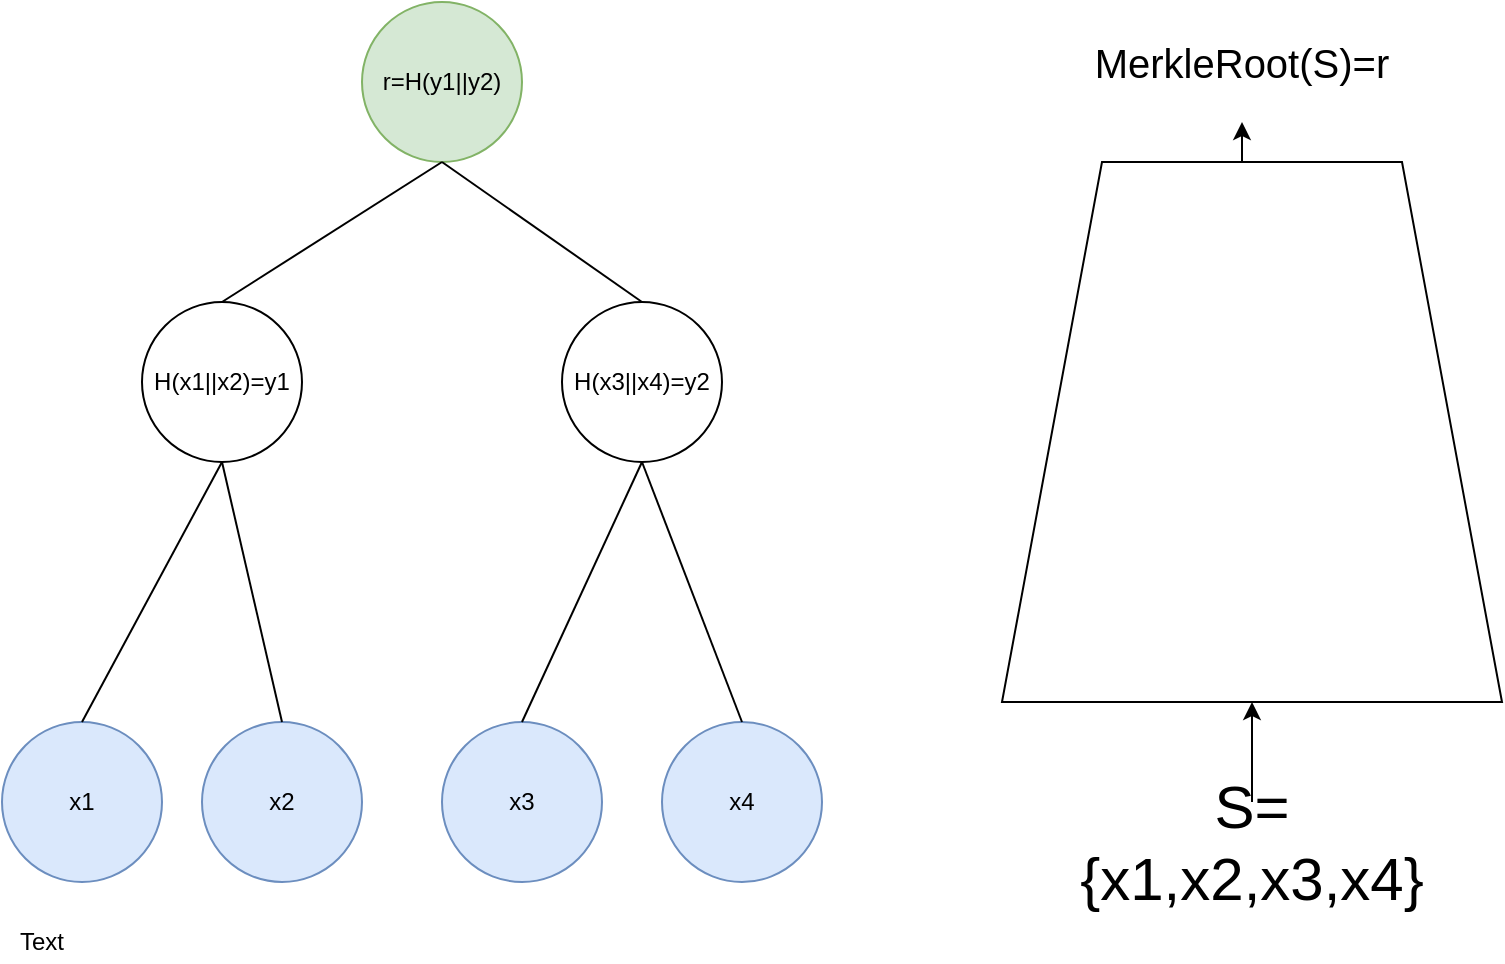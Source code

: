 <mxfile version="10.7.5" type="device"><diagram id="Fr8RjyFQMo67ivOK7z8j" name="Page-1"><mxGraphModel dx="909" dy="521" grid="1" gridSize="10" guides="1" tooltips="1" connect="1" arrows="1" fold="1" page="1" pageScale="1" pageWidth="827" pageHeight="1169" math="0" shadow="0"><root><mxCell id="0"/><mxCell id="1" parent="0"/><mxCell id="G8XgDTYVEAhX4CmjlKSs-1" value="r=H(y1||y2)" style="ellipse;whiteSpace=wrap;html=1;fillColor=#d5e8d4;strokeColor=#82b366;" parent="1" vertex="1"><mxGeometry x="220" y="160" width="80" height="80" as="geometry"/></mxCell><mxCell id="G8XgDTYVEAhX4CmjlKSs-2" value="H(x1||x2)=y1" style="ellipse;whiteSpace=wrap;html=1;" parent="1" vertex="1"><mxGeometry x="110" y="310" width="80" height="80" as="geometry"/></mxCell><mxCell id="G8XgDTYVEAhX4CmjlKSs-3" value="H(x3||x4)=y2" style="ellipse;whiteSpace=wrap;html=1;" parent="1" vertex="1"><mxGeometry x="320" y="310" width="80" height="80" as="geometry"/></mxCell><mxCell id="G8XgDTYVEAhX4CmjlKSs-4" value="&lt;div&gt;x1&lt;/div&gt;" style="ellipse;whiteSpace=wrap;html=1;fillColor=#dae8fc;strokeColor=#6c8ebf;" parent="1" vertex="1"><mxGeometry x="40" y="520" width="80" height="80" as="geometry"/></mxCell><mxCell id="G8XgDTYVEAhX4CmjlKSs-5" value="x3" style="ellipse;whiteSpace=wrap;html=1;fillColor=#dae8fc;strokeColor=#6c8ebf;" parent="1" vertex="1"><mxGeometry x="260" y="520" width="80" height="80" as="geometry"/></mxCell><mxCell id="G8XgDTYVEAhX4CmjlKSs-6" value="x2" style="ellipse;whiteSpace=wrap;html=1;fillColor=#dae8fc;strokeColor=#6c8ebf;" parent="1" vertex="1"><mxGeometry x="140" y="520" width="80" height="80" as="geometry"/></mxCell><mxCell id="G8XgDTYVEAhX4CmjlKSs-7" value="&lt;div&gt;x4&lt;/div&gt;" style="ellipse;whiteSpace=wrap;html=1;fillColor=#dae8fc;strokeColor=#6c8ebf;" parent="1" vertex="1"><mxGeometry x="370" y="520" width="80" height="80" as="geometry"/></mxCell><mxCell id="G8XgDTYVEAhX4CmjlKSs-8" value="" style="endArrow=none;html=1;entryX=0.5;entryY=1;entryDx=0;entryDy=0;exitX=0.5;exitY=0;exitDx=0;exitDy=0;" parent="1" source="G8XgDTYVEAhX4CmjlKSs-2" target="G8XgDTYVEAhX4CmjlKSs-1" edge="1"><mxGeometry width="50" height="50" relative="1" as="geometry"><mxPoint x="180" y="360" as="sourcePoint"/><mxPoint x="230" y="310" as="targetPoint"/></mxGeometry></mxCell><mxCell id="G8XgDTYVEAhX4CmjlKSs-11" value="" style="endArrow=none;html=1;exitX=0.5;exitY=0;exitDx=0;exitDy=0;" parent="1" source="G8XgDTYVEAhX4CmjlKSs-3" edge="1"><mxGeometry width="50" height="50" relative="1" as="geometry"><mxPoint x="330" y="300" as="sourcePoint"/><mxPoint x="260" y="240" as="targetPoint"/></mxGeometry></mxCell><mxCell id="G8XgDTYVEAhX4CmjlKSs-12" value="" style="endArrow=none;html=1;entryX=0.5;entryY=1;entryDx=0;entryDy=0;exitX=0.5;exitY=0;exitDx=0;exitDy=0;" parent="1" source="G8XgDTYVEAhX4CmjlKSs-4" target="G8XgDTYVEAhX4CmjlKSs-2" edge="1"><mxGeometry width="50" height="50" relative="1" as="geometry"><mxPoint x="80" y="470" as="sourcePoint"/><mxPoint x="190" y="400" as="targetPoint"/></mxGeometry></mxCell><mxCell id="G8XgDTYVEAhX4CmjlKSs-13" value="" style="endArrow=none;html=1;exitX=0.5;exitY=0;exitDx=0;exitDy=0;" parent="1" source="G8XgDTYVEAhX4CmjlKSs-6" edge="1"><mxGeometry width="50" height="50" relative="1" as="geometry"><mxPoint x="180" y="510" as="sourcePoint"/><mxPoint x="150" y="390" as="targetPoint"/></mxGeometry></mxCell><mxCell id="G8XgDTYVEAhX4CmjlKSs-14" value="" style="endArrow=none;html=1;entryX=0.5;entryY=1;entryDx=0;entryDy=0;exitX=0.5;exitY=0;exitDx=0;exitDy=0;" parent="1" source="G8XgDTYVEAhX4CmjlKSs-5" target="G8XgDTYVEAhX4CmjlKSs-3" edge="1"><mxGeometry width="50" height="50" relative="1" as="geometry"><mxPoint x="100" y="540" as="sourcePoint"/><mxPoint x="170" y="410" as="targetPoint"/></mxGeometry></mxCell><mxCell id="G8XgDTYVEAhX4CmjlKSs-15" value="" style="endArrow=none;html=1;entryX=0.5;entryY=1;entryDx=0;entryDy=0;exitX=0.5;exitY=0;exitDx=0;exitDy=0;" parent="1" source="G8XgDTYVEAhX4CmjlKSs-7" target="G8XgDTYVEAhX4CmjlKSs-3" edge="1"><mxGeometry width="50" height="50" relative="1" as="geometry"><mxPoint x="410" y="510" as="sourcePoint"/><mxPoint x="370" y="400" as="targetPoint"/></mxGeometry></mxCell><mxCell id="36p5wLcQw1tJsYKmtp_5-1" value="" style="shape=trapezoid;perimeter=trapezoidPerimeter;whiteSpace=wrap;html=1;" vertex="1" parent="1"><mxGeometry x="540" y="240" width="250" height="270" as="geometry"/></mxCell><mxCell id="36p5wLcQw1tJsYKmtp_5-2" value="Text" style="text;html=1;strokeColor=none;fillColor=none;align=center;verticalAlign=middle;whiteSpace=wrap;rounded=0;" vertex="1" parent="1"><mxGeometry x="40" y="620" width="40" height="20" as="geometry"/></mxCell><mxCell id="36p5wLcQw1tJsYKmtp_5-5" style="edgeStyle=orthogonalEdgeStyle;rounded=0;orthogonalLoop=1;jettySize=auto;html=1;exitX=0.5;exitY=0;exitDx=0;exitDy=0;entryX=0.5;entryY=1;entryDx=0;entryDy=0;" edge="1" parent="1" source="36p5wLcQw1tJsYKmtp_5-3" target="36p5wLcQw1tJsYKmtp_5-1"><mxGeometry relative="1" as="geometry"/></mxCell><mxCell id="36p5wLcQw1tJsYKmtp_5-3" value="&lt;font style=&quot;font-size: 30px&quot;&gt;S={x1,x2,x3,x4}&lt;/font&gt;" style="text;html=1;strokeColor=none;fillColor=none;align=center;verticalAlign=middle;whiteSpace=wrap;rounded=0;" vertex="1" parent="1"><mxGeometry x="565" y="560" width="200" height="40" as="geometry"/></mxCell><mxCell id="36p5wLcQw1tJsYKmtp_5-8" style="edgeStyle=orthogonalEdgeStyle;rounded=0;orthogonalLoop=1;jettySize=auto;html=1;exitX=0.5;exitY=0;exitDx=0;exitDy=0;" edge="1" parent="1"><mxGeometry relative="1" as="geometry"><mxPoint x="660" y="240" as="sourcePoint"/><mxPoint x="660" y="220" as="targetPoint"/><Array as="points"><mxPoint x="660" y="220"/><mxPoint x="660" y="220"/></Array></mxGeometry></mxCell><mxCell id="36p5wLcQw1tJsYKmtp_5-9" value="&lt;font style=&quot;font-size: 20px&quot;&gt;MerkleRoot(S)=r&lt;/font&gt;" style="text;html=1;strokeColor=none;fillColor=none;align=center;verticalAlign=middle;whiteSpace=wrap;rounded=0;" vertex="1" parent="1"><mxGeometry x="560" y="170" width="200" height="40" as="geometry"/></mxCell></root></mxGraphModel></diagram></mxfile>
